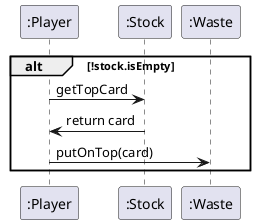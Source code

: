@startuml
participant ":Player" as player
participant ":Stock" as stock
participant ":Waste" as waste

alt !stock.isEmpty
    player -> stock : getTopCard
    stock -> player : return card
    player -> waste : putOnTop(card)
end

@enduml